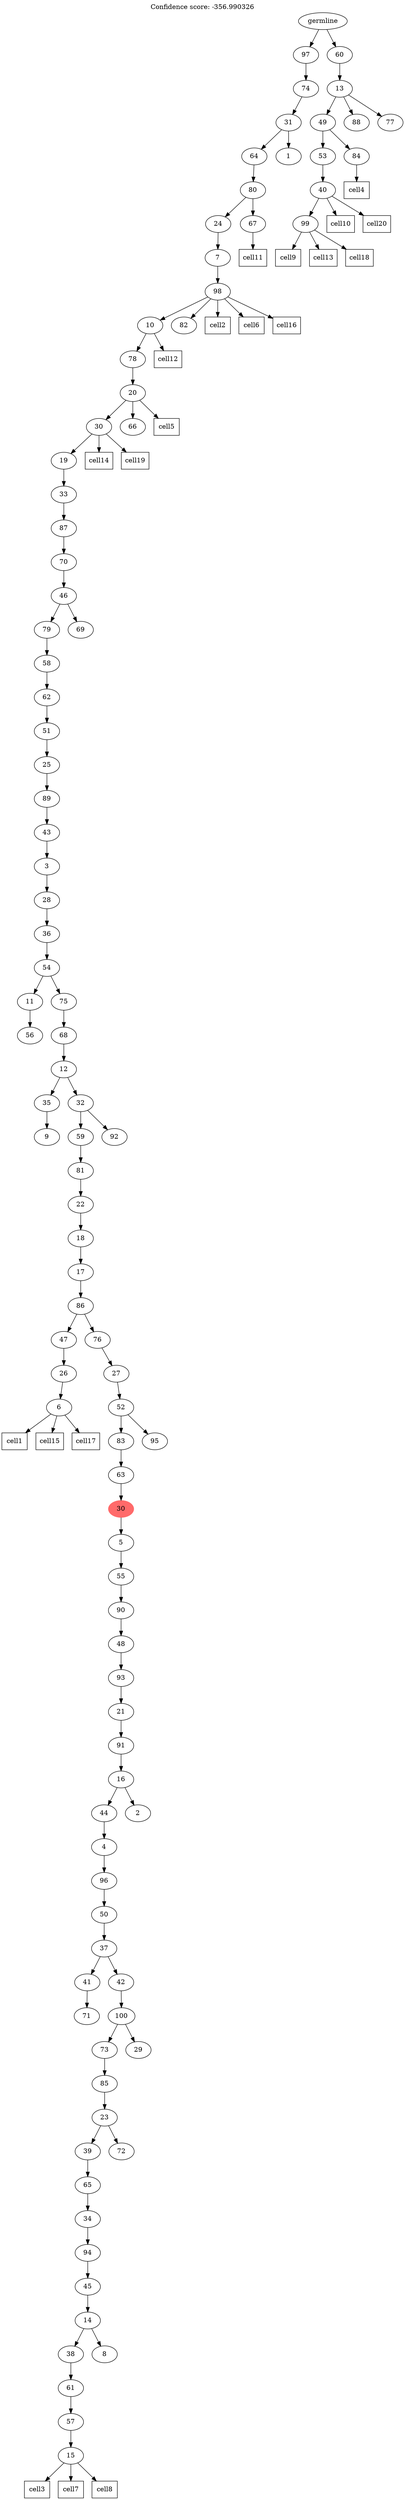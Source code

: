 digraph g {
	"96" -> "97";
	"97" [label="56"];
	"94" -> "95";
	"95" [label="9"];
	"91" -> "92";
	"92" [label="6"];
	"90" -> "91";
	"91" [label="26"];
	"86" -> "87";
	"87" [label="71"];
	"81" -> "82";
	"82" [label="15"];
	"80" -> "81";
	"81" [label="57"];
	"79" -> "80";
	"80" [label="61"];
	"78" -> "79";
	"79" [label="38"];
	"78" -> "83";
	"83" [label="8"];
	"77" -> "78";
	"78" [label="14"];
	"76" -> "77";
	"77" [label="45"];
	"75" -> "76";
	"76" [label="94"];
	"74" -> "75";
	"75" [label="34"];
	"73" -> "74";
	"74" [label="65"];
	"72" -> "73";
	"73" [label="39"];
	"72" -> "84";
	"84" [label="72"];
	"71" -> "72";
	"72" [label="23"];
	"70" -> "71";
	"71" [label="85"];
	"69" -> "70";
	"70" [label="73"];
	"69" -> "85";
	"85" [label="29"];
	"68" -> "69";
	"69" [label="100"];
	"67" -> "68";
	"68" [label="42"];
	"67" -> "86";
	"86" [label="41"];
	"66" -> "67";
	"67" [label="37"];
	"65" -> "66";
	"66" [label="50"];
	"64" -> "65";
	"65" [label="96"];
	"63" -> "64";
	"64" [label="4"];
	"62" -> "63";
	"63" [label="44"];
	"62" -> "88";
	"88" [label="2"];
	"61" -> "62";
	"62" [label="16"];
	"60" -> "61";
	"61" [label="91"];
	"59" -> "60";
	"60" [label="21"];
	"58" -> "59";
	"59" [label="93"];
	"57" -> "58";
	"58" [label="48"];
	"56" -> "57";
	"57" [label="90"];
	"55" -> "56";
	"56" [label="55"];
	"54" -> "55";
	"55" [label="5"];
	"53" -> "54";
	"54" [color=indianred1, style=filled, label="30"];
	"52" -> "53";
	"53" [label="63"];
	"51" -> "52";
	"52" [label="83"];
	"51" -> "89";
	"89" [label="95"];
	"50" -> "51";
	"51" [label="52"];
	"49" -> "50";
	"50" [label="27"];
	"48" -> "49";
	"49" [label="76"];
	"48" -> "90";
	"90" [label="47"];
	"47" -> "48";
	"48" [label="86"];
	"46" -> "47";
	"47" [label="17"];
	"45" -> "46";
	"46" [label="18"];
	"44" -> "45";
	"45" [label="22"];
	"43" -> "44";
	"44" [label="81"];
	"42" -> "43";
	"43" [label="59"];
	"42" -> "93";
	"93" [label="92"];
	"41" -> "42";
	"42" [label="32"];
	"41" -> "94";
	"94" [label="35"];
	"40" -> "41";
	"41" [label="12"];
	"39" -> "40";
	"40" [label="68"];
	"38" -> "39";
	"39" [label="75"];
	"38" -> "96";
	"96" [label="11"];
	"37" -> "38";
	"38" [label="54"];
	"36" -> "37";
	"37" [label="36"];
	"35" -> "36";
	"36" [label="28"];
	"34" -> "35";
	"35" [label="3"];
	"33" -> "34";
	"34" [label="43"];
	"32" -> "33";
	"33" [label="89"];
	"31" -> "32";
	"32" [label="25"];
	"30" -> "31";
	"31" [label="51"];
	"29" -> "30";
	"30" [label="62"];
	"28" -> "29";
	"29" [label="58"];
	"26" -> "27";
	"27" [label="69"];
	"26" -> "28";
	"28" [label="79"];
	"25" -> "26";
	"26" [label="46"];
	"24" -> "25";
	"25" [label="70"];
	"23" -> "24";
	"24" [label="87"];
	"22" -> "23";
	"23" [label="33"];
	"21" -> "22";
	"22" [label="19"];
	"20" -> "21";
	"21" [label="30"];
	"20" -> "98";
	"98" [label="66"];
	"19" -> "20";
	"20" [label="20"];
	"18" -> "19";
	"19" [label="78"];
	"17" -> "18";
	"18" [label="10"];
	"17" -> "99";
	"99" [label="82"];
	"16" -> "17";
	"17" [label="98"];
	"15" -> "16";
	"16" [label="7"];
	"14" -> "15";
	"15" [label="24"];
	"14" -> "100";
	"100" [label="67"];
	"13" -> "14";
	"14" [label="80"];
	"12" -> "13";
	"13" [label="64"];
	"12" -> "101";
	"101" [label="1"];
	"11" -> "12";
	"12" [label="31"];
	"10" -> "11";
	"11" [label="74"];
	"5" -> "6";
	"6" [label="99"];
	"4" -> "5";
	"5" [label="40"];
	"3" -> "4";
	"4" [label="53"];
	"3" -> "7";
	"7" [label="84"];
	"2" -> "3";
	"3" [label="49"];
	"2" -> "8";
	"8" [label="88"];
	"2" -> "9";
	"9" [label="77"];
	"1" -> "2";
	"2" [label="13"];
	"0" -> "1";
	"1" [label="60"];
	"0" -> "10";
	"10" [label="97"];
	"0" [label="germline"];
	"92" -> "cell1";
	"cell1" [shape=box];
	"17" -> "cell2";
	"cell2" [shape=box];
	"82" -> "cell3";
	"cell3" [shape=box];
	"7" -> "cell4";
	"cell4" [shape=box];
	"20" -> "cell5";
	"cell5" [shape=box];
	"17" -> "cell6";
	"cell6" [shape=box];
	"82" -> "cell7";
	"cell7" [shape=box];
	"82" -> "cell8";
	"cell8" [shape=box];
	"6" -> "cell9";
	"cell9" [shape=box];
	"5" -> "cell10";
	"cell10" [shape=box];
	"100" -> "cell11";
	"cell11" [shape=box];
	"18" -> "cell12";
	"cell12" [shape=box];
	"6" -> "cell13";
	"cell13" [shape=box];
	"21" -> "cell14";
	"cell14" [shape=box];
	"92" -> "cell15";
	"cell15" [shape=box];
	"17" -> "cell16";
	"cell16" [shape=box];
	"92" -> "cell17";
	"cell17" [shape=box];
	"6" -> "cell18";
	"cell18" [shape=box];
	"21" -> "cell19";
	"cell19" [shape=box];
	"5" -> "cell20";
	"cell20" [shape=box];
	labelloc="t";
	label="Confidence score: -356.990326";
}
